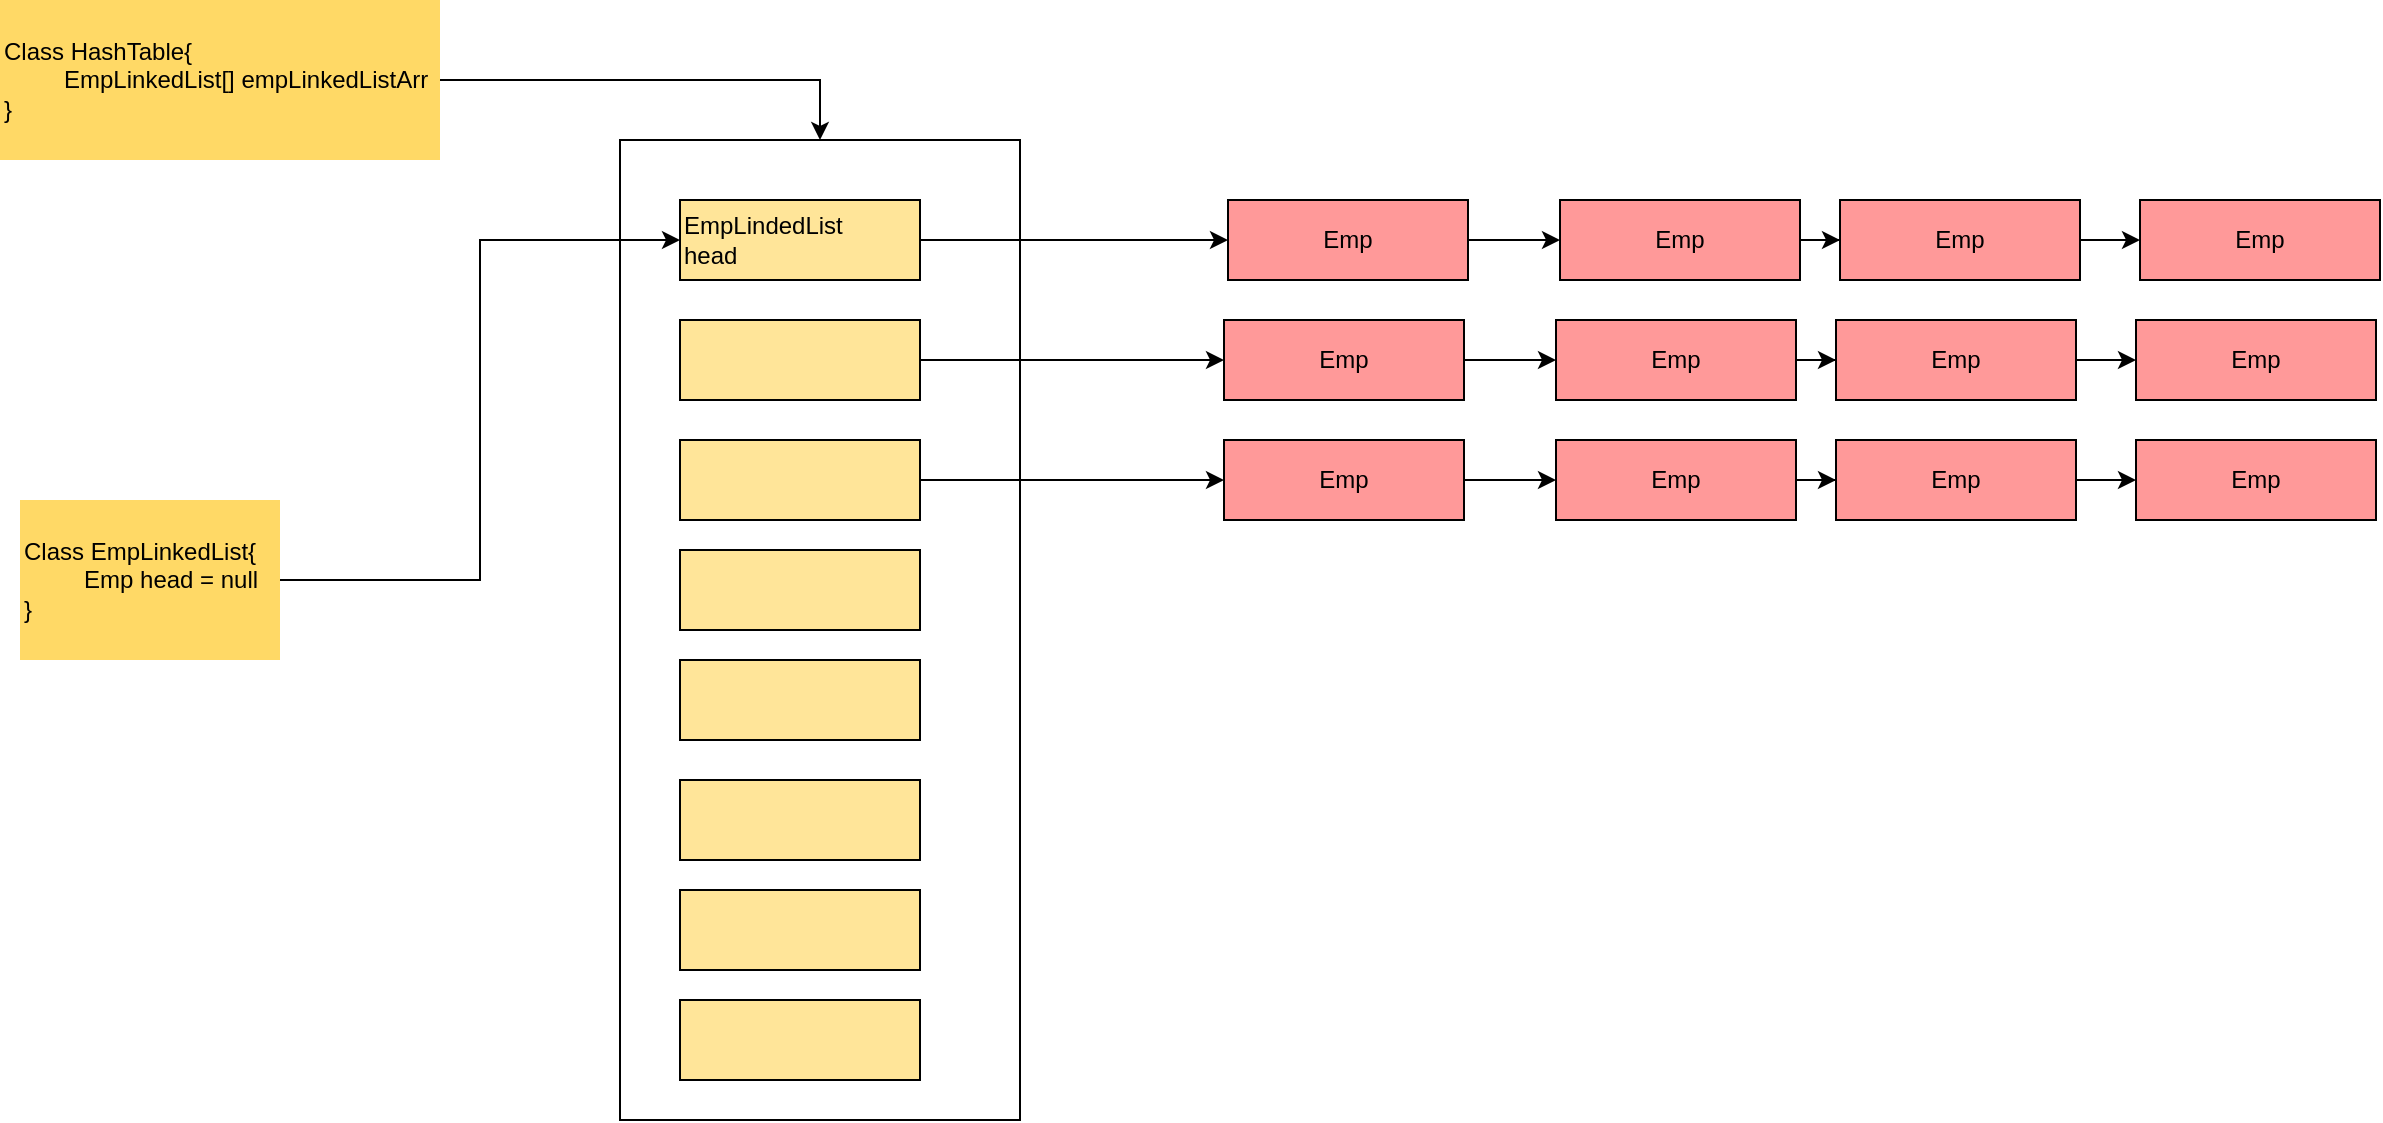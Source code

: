<mxGraphModel dx="2058" dy="566" grid="1" gridSize="10" guides="1" tooltips="1" connect="1" arrows="1" fold="1" page="1" pageScale="1" pageWidth="827" pageHeight="1169" background="#ffffff"><root><mxCell id="0"/><mxCell id="1" parent="0"/><mxCell id="2" value="" style="rounded=0;whiteSpace=wrap;html=1;" vertex="1" parent="1"><mxGeometry x="108" y="105" width="200" height="490" as="geometry"/></mxCell><mxCell id="16" style="edgeStyle=orthogonalEdgeStyle;rounded=0;html=1;entryX=0;entryY=0.5;jettySize=auto;orthogonalLoop=1;" edge="1" parent="1" source="3" target="11"><mxGeometry relative="1" as="geometry"/></mxCell><mxCell id="3" value="&lt;div style=&quot;text-align: left&quot;&gt;&lt;span style=&quot;letter-spacing: 0px&quot;&gt;EmpLindedList&lt;/span&gt;&lt;/div&gt;&lt;div&gt;head&lt;/div&gt;" style="rounded=0;whiteSpace=wrap;html=1;fillColor=#FFE599;align=left;" vertex="1" parent="1"><mxGeometry x="138" y="135" width="120" height="40" as="geometry"/></mxCell><mxCell id="34" style="edgeStyle=orthogonalEdgeStyle;rounded=0;html=1;jettySize=auto;orthogonalLoop=1;" edge="1" parent="1" source="4" target="21"><mxGeometry relative="1" as="geometry"/></mxCell><mxCell id="4" value="" style="rounded=0;whiteSpace=wrap;html=1;fillColor=#FFE599;" vertex="1" parent="1"><mxGeometry x="138" y="195" width="120" height="40" as="geometry"/></mxCell><mxCell id="35" style="edgeStyle=orthogonalEdgeStyle;rounded=0;html=1;entryX=0;entryY=0.5;jettySize=auto;orthogonalLoop=1;" edge="1" parent="1" source="5" target="28"><mxGeometry relative="1" as="geometry"/></mxCell><mxCell id="5" value="" style="rounded=0;whiteSpace=wrap;html=1;fillColor=#FFE599;" vertex="1" parent="1"><mxGeometry x="138" y="255" width="120" height="40" as="geometry"/></mxCell><mxCell id="6" value="" style="rounded=0;whiteSpace=wrap;html=1;fillColor=#FFE599;" vertex="1" parent="1"><mxGeometry x="138" y="310" width="120" height="40" as="geometry"/></mxCell><mxCell id="7" value="" style="rounded=0;whiteSpace=wrap;html=1;fillColor=#FFE599;" vertex="1" parent="1"><mxGeometry x="138" y="365" width="120" height="40" as="geometry"/></mxCell><mxCell id="8" value="" style="rounded=0;whiteSpace=wrap;html=1;fillColor=#FFE599;" vertex="1" parent="1"><mxGeometry x="138" y="425" width="120" height="40" as="geometry"/></mxCell><mxCell id="9" value="" style="rounded=0;whiteSpace=wrap;html=1;fillColor=#FFE599;" vertex="1" parent="1"><mxGeometry x="138" y="480" width="120" height="40" as="geometry"/></mxCell><mxCell id="10" value="" style="rounded=0;whiteSpace=wrap;html=1;fillColor=#FFE599;" vertex="1" parent="1"><mxGeometry x="138" y="535" width="120" height="40" as="geometry"/></mxCell><mxCell id="17" style="edgeStyle=orthogonalEdgeStyle;rounded=0;html=1;jettySize=auto;orthogonalLoop=1;" edge="1" parent="1" source="11" target="12"><mxGeometry relative="1" as="geometry"/></mxCell><mxCell id="11" value="Emp" style="rounded=0;whiteSpace=wrap;html=1;fillColor=#FF9999;" vertex="1" parent="1"><mxGeometry x="412" y="135" width="120" height="40" as="geometry"/></mxCell><mxCell id="18" style="edgeStyle=orthogonalEdgeStyle;rounded=0;html=1;entryX=0;entryY=0.5;jettySize=auto;orthogonalLoop=1;" edge="1" parent="1" source="12" target="13"><mxGeometry relative="1" as="geometry"/></mxCell><mxCell id="12" value="Emp" style="rounded=0;whiteSpace=wrap;html=1;fillColor=#FF9999;" vertex="1" parent="1"><mxGeometry x="578" y="135" width="120" height="40" as="geometry"/></mxCell><mxCell id="19" style="edgeStyle=orthogonalEdgeStyle;rounded=0;html=1;entryX=0;entryY=0.5;jettySize=auto;orthogonalLoop=1;" edge="1" parent="1" source="13" target="14"><mxGeometry relative="1" as="geometry"/></mxCell><mxCell id="13" value="Emp" style="rounded=0;whiteSpace=wrap;html=1;fillColor=#FF9999;" vertex="1" parent="1"><mxGeometry x="718" y="135" width="120" height="40" as="geometry"/></mxCell><mxCell id="14" value="Emp" style="rounded=0;whiteSpace=wrap;html=1;fillColor=#FF9999;" vertex="1" parent="1"><mxGeometry x="868" y="135" width="120" height="40" as="geometry"/></mxCell><mxCell id="20" style="edgeStyle=orthogonalEdgeStyle;rounded=0;html=1;jettySize=auto;orthogonalLoop=1;" edge="1" source="21" target="23" parent="1"><mxGeometry relative="1" as="geometry"/></mxCell><mxCell id="21" value="Emp" style="rounded=0;whiteSpace=wrap;html=1;fillColor=#FF9999;" vertex="1" parent="1"><mxGeometry x="410" y="195" width="120" height="40" as="geometry"/></mxCell><mxCell id="22" style="edgeStyle=orthogonalEdgeStyle;rounded=0;html=1;entryX=0;entryY=0.5;jettySize=auto;orthogonalLoop=1;" edge="1" source="23" target="25" parent="1"><mxGeometry relative="1" as="geometry"/></mxCell><mxCell id="23" value="Emp" style="rounded=0;whiteSpace=wrap;html=1;fillColor=#FF9999;" vertex="1" parent="1"><mxGeometry x="576" y="195" width="120" height="40" as="geometry"/></mxCell><mxCell id="24" style="edgeStyle=orthogonalEdgeStyle;rounded=0;html=1;entryX=0;entryY=0.5;jettySize=auto;orthogonalLoop=1;" edge="1" source="25" target="26" parent="1"><mxGeometry relative="1" as="geometry"/></mxCell><mxCell id="25" value="Emp" style="rounded=0;whiteSpace=wrap;html=1;fillColor=#FF9999;" vertex="1" parent="1"><mxGeometry x="716" y="195" width="120" height="40" as="geometry"/></mxCell><mxCell id="26" value="Emp" style="rounded=0;whiteSpace=wrap;html=1;fillColor=#FF9999;" vertex="1" parent="1"><mxGeometry x="866" y="195" width="120" height="40" as="geometry"/></mxCell><mxCell id="27" style="edgeStyle=orthogonalEdgeStyle;rounded=0;html=1;jettySize=auto;orthogonalLoop=1;" edge="1" source="28" target="30" parent="1"><mxGeometry relative="1" as="geometry"/></mxCell><mxCell id="28" value="Emp" style="rounded=0;whiteSpace=wrap;html=1;fillColor=#FF9999;" vertex="1" parent="1"><mxGeometry x="410" y="255" width="120" height="40" as="geometry"/></mxCell><mxCell id="29" style="edgeStyle=orthogonalEdgeStyle;rounded=0;html=1;entryX=0;entryY=0.5;jettySize=auto;orthogonalLoop=1;" edge="1" source="30" target="32" parent="1"><mxGeometry relative="1" as="geometry"/></mxCell><mxCell id="30" value="Emp" style="rounded=0;whiteSpace=wrap;html=1;fillColor=#FF9999;" vertex="1" parent="1"><mxGeometry x="576" y="255" width="120" height="40" as="geometry"/></mxCell><mxCell id="31" style="edgeStyle=orthogonalEdgeStyle;rounded=0;html=1;entryX=0;entryY=0.5;jettySize=auto;orthogonalLoop=1;" edge="1" source="32" target="33" parent="1"><mxGeometry relative="1" as="geometry"/></mxCell><mxCell id="32" value="Emp" style="rounded=0;whiteSpace=wrap;html=1;fillColor=#FF9999;" vertex="1" parent="1"><mxGeometry x="716" y="255" width="120" height="40" as="geometry"/></mxCell><mxCell id="33" value="Emp" style="rounded=0;whiteSpace=wrap;html=1;fillColor=#FF9999;" vertex="1" parent="1"><mxGeometry x="866" y="255" width="120" height="40" as="geometry"/></mxCell><mxCell id="38" style="edgeStyle=orthogonalEdgeStyle;rounded=0;html=1;entryX=0.5;entryY=0;jettySize=auto;orthogonalLoop=1;" edge="1" parent="1" source="36" target="2"><mxGeometry relative="1" as="geometry"/></mxCell><mxCell id="36" value="Class HashTable{&lt;div&gt;&amp;nbsp; &amp;nbsp; &amp;nbsp; &amp;nbsp; &amp;nbsp;EmpLinkedList[] empLinkedListArr&lt;br&gt;&lt;div&gt;}&lt;/div&gt;&lt;/div&gt;" style="text;html=1;strokeColor=none;fillColor=#FFD966;align=left;verticalAlign=middle;whiteSpace=wrap;rounded=0;" vertex="1" parent="1"><mxGeometry x="-202" y="35" width="220" height="80" as="geometry"/></mxCell><mxCell id="39" style="edgeStyle=orthogonalEdgeStyle;rounded=0;html=1;entryX=0;entryY=0.5;jettySize=auto;orthogonalLoop=1;" edge="1" parent="1" source="37" target="3"><mxGeometry relative="1" as="geometry"/></mxCell><mxCell id="37" value="Class EmpLinkedList{&lt;div&gt;&amp;nbsp; &amp;nbsp; &amp;nbsp; &amp;nbsp; &amp;nbsp;Emp head = null&lt;br&gt;&lt;div&gt;}&lt;/div&gt;&lt;/div&gt;" style="text;html=1;strokeColor=none;fillColor=#FFD966;align=left;verticalAlign=middle;whiteSpace=wrap;rounded=0;" vertex="1" parent="1"><mxGeometry x="-192" y="285" width="130" height="80" as="geometry"/></mxCell></root></mxGraphModel>